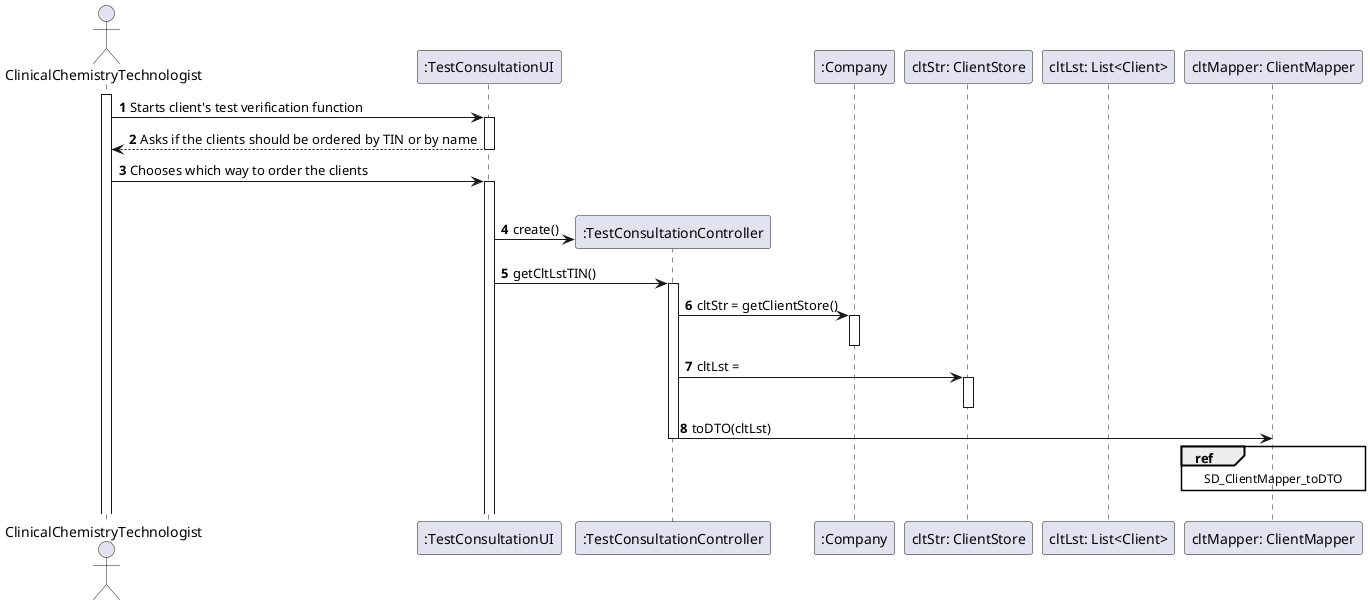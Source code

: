 @startuml
'https://plantuml.com/sequence-diagram

autonumber

actor ClinicalChemistryTechnologist as CCT
participant ":TestConsultationUI" as UI
participant ":TestConsultationController" as CTRL
participant ":Company" as CMP
participant "cltStr: ClientStore" as STORE
participant "cltLst: List<Client>" as LST
participant "cltMapper: ClientMapper" as MAP

activate CCT
CCT -> UI: Starts client's test verification function
activate UI
UI --> CCT: Asks if the clients should be ordered by TIN or by name
deactivate UI
CCT -> UI: Chooses which way to order the clients
activate UI

alt by TIN

create CTRL
UI -> CTRL: create()

UI -> CTRL: getCltLstTIN()
activate CTRL

CTRL -> CMP: cltStr = getClientStore()
activate CMP
deactivate CMP

CTRL -> STORE: cltLst =
activate STORE
deactivate STORE

CTRL -> MAP: toDTO(cltLst)
ref over MAP: SD_ClientMapper_toDTO

deactivate CTRL

else by Name

@enduml